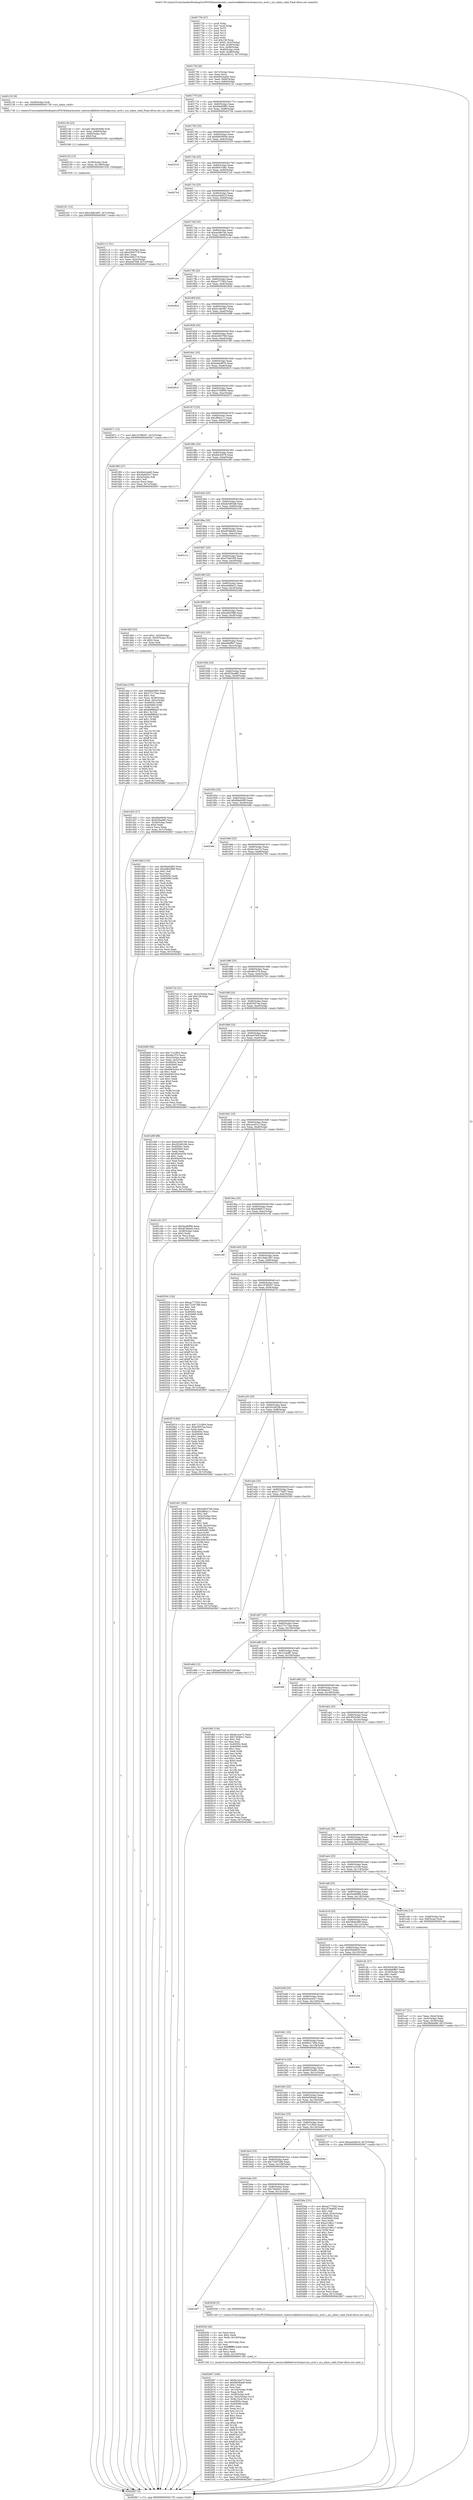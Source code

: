 digraph "0x401730" {
  label = "0x401730 (/mnt/c/Users/mathe/Desktop/tcc/POCII/binaries/extr_reactossdklibdriverslwipsrcsys_arch.c_sys_mbox_valid_Final-ollvm.out::main(0))"
  labelloc = "t"
  node[shape=record]

  Entry [label="",width=0.3,height=0.3,shape=circle,fillcolor=black,style=filled]
  "0x40175f" [label="{
     0x40175f [26]\l
     | [instrs]\l
     &nbsp;&nbsp;0x40175f \<+3\>: mov -0x7c(%rbp),%eax\l
     &nbsp;&nbsp;0x401762 \<+2\>: mov %eax,%ecx\l
     &nbsp;&nbsp;0x401764 \<+6\>: sub $0x8442a4d5,%ecx\l
     &nbsp;&nbsp;0x40176a \<+3\>: mov %eax,-0x80(%rbp)\l
     &nbsp;&nbsp;0x40176d \<+6\>: mov %ecx,-0x84(%rbp)\l
     &nbsp;&nbsp;0x401773 \<+6\>: je 0000000000402132 \<main+0xa02\>\l
  }"]
  "0x402132" [label="{
     0x402132 [9]\l
     | [instrs]\l
     &nbsp;&nbsp;0x402132 \<+4\>: mov -0x58(%rbp),%rdi\l
     &nbsp;&nbsp;0x402136 \<+5\>: call 0000000000401720 \<sys_mbox_valid\>\l
     | [calls]\l
     &nbsp;&nbsp;0x401720 \{1\} (/mnt/c/Users/mathe/Desktop/tcc/POCII/binaries/extr_reactossdklibdriverslwipsrcsys_arch.c_sys_mbox_valid_Final-ollvm.out::sys_mbox_valid)\l
  }"]
  "0x401779" [label="{
     0x401779 [25]\l
     | [instrs]\l
     &nbsp;&nbsp;0x401779 \<+5\>: jmp 000000000040177e \<main+0x4e\>\l
     &nbsp;&nbsp;0x40177e \<+3\>: mov -0x80(%rbp),%eax\l
     &nbsp;&nbsp;0x401781 \<+5\>: sub $0x84e93f93,%eax\l
     &nbsp;&nbsp;0x401786 \<+6\>: mov %eax,-0x88(%rbp)\l
     &nbsp;&nbsp;0x40178c \<+6\>: je 000000000040275b \<main+0x102b\>\l
  }"]
  Exit [label="",width=0.3,height=0.3,shape=circle,fillcolor=black,style=filled,peripheries=2]
  "0x40275b" [label="{
     0x40275b\l
  }", style=dashed]
  "0x401792" [label="{
     0x401792 [25]\l
     | [instrs]\l
     &nbsp;&nbsp;0x401792 \<+5\>: jmp 0000000000401797 \<main+0x67\>\l
     &nbsp;&nbsp;0x401797 \<+3\>: mov -0x80(%rbp),%eax\l
     &nbsp;&nbsp;0x40179a \<+5\>: sub $0x8d05954e,%eax\l
     &nbsp;&nbsp;0x40179f \<+6\>: mov %eax,-0x8c(%rbp)\l
     &nbsp;&nbsp;0x4017a5 \<+6\>: je 0000000000402319 \<main+0xbe9\>\l
  }"]
  "0x402161" [label="{
     0x402161 [12]\l
     | [instrs]\l
     &nbsp;&nbsp;0x402161 \<+7\>: movl $0x18db1897,-0x7c(%rbp)\l
     &nbsp;&nbsp;0x402168 \<+5\>: jmp 0000000000402847 \<main+0x1117\>\l
  }"]
  "0x402319" [label="{
     0x402319\l
  }", style=dashed]
  "0x4017ab" [label="{
     0x4017ab [25]\l
     | [instrs]\l
     &nbsp;&nbsp;0x4017ab \<+5\>: jmp 00000000004017b0 \<main+0x80\>\l
     &nbsp;&nbsp;0x4017b0 \<+3\>: mov -0x80(%rbp),%eax\l
     &nbsp;&nbsp;0x4017b3 \<+5\>: sub $0x9047c061,%eax\l
     &nbsp;&nbsp;0x4017b8 \<+6\>: mov %eax,-0x90(%rbp)\l
     &nbsp;&nbsp;0x4017be \<+6\>: je 00000000004027e2 \<main+0x10b2\>\l
  }"]
  "0x402152" [label="{
     0x402152 [15]\l
     | [instrs]\l
     &nbsp;&nbsp;0x402152 \<+4\>: mov -0x58(%rbp),%rdi\l
     &nbsp;&nbsp;0x402156 \<+6\>: mov %eax,-0x148(%rbp)\l
     &nbsp;&nbsp;0x40215c \<+5\>: call 0000000000401030 \<free@plt\>\l
     | [calls]\l
     &nbsp;&nbsp;0x401030 \{1\} (unknown)\l
  }"]
  "0x4027e2" [label="{
     0x4027e2\l
  }", style=dashed]
  "0x4017c4" [label="{
     0x4017c4 [25]\l
     | [instrs]\l
     &nbsp;&nbsp;0x4017c4 \<+5\>: jmp 00000000004017c9 \<main+0x99\>\l
     &nbsp;&nbsp;0x4017c9 \<+3\>: mov -0x80(%rbp),%eax\l
     &nbsp;&nbsp;0x4017cc \<+5\>: sub $0xaa2dd41d,%eax\l
     &nbsp;&nbsp;0x4017d1 \<+6\>: mov %eax,-0x94(%rbp)\l
     &nbsp;&nbsp;0x4017d7 \<+6\>: je 0000000000402113 \<main+0x9e3\>\l
  }"]
  "0x40213b" [label="{
     0x40213b [23]\l
     | [instrs]\l
     &nbsp;&nbsp;0x40213b \<+10\>: movabs $0x4030d6,%rdi\l
     &nbsp;&nbsp;0x402145 \<+3\>: mov %eax,-0x60(%rbp)\l
     &nbsp;&nbsp;0x402148 \<+3\>: mov -0x60(%rbp),%esi\l
     &nbsp;&nbsp;0x40214b \<+2\>: mov $0x0,%al\l
     &nbsp;&nbsp;0x40214d \<+5\>: call 0000000000401040 \<printf@plt\>\l
     | [calls]\l
     &nbsp;&nbsp;0x401040 \{1\} (unknown)\l
  }"]
  "0x402113" [label="{
     0x402113 [31]\l
     | [instrs]\l
     &nbsp;&nbsp;0x402113 \<+3\>: mov -0x5c(%rbp),%eax\l
     &nbsp;&nbsp;0x402116 \<+5\>: sub $0xe290c718,%eax\l
     &nbsp;&nbsp;0x40211b \<+3\>: add $0x1,%eax\l
     &nbsp;&nbsp;0x40211e \<+5\>: add $0xe290c718,%eax\l
     &nbsp;&nbsp;0x402123 \<+3\>: mov %eax,-0x5c(%rbp)\l
     &nbsp;&nbsp;0x402126 \<+7\>: movl $0xaed76df,-0x7c(%rbp)\l
     &nbsp;&nbsp;0x40212d \<+5\>: jmp 0000000000402847 \<main+0x1117\>\l
  }"]
  "0x4017dd" [label="{
     0x4017dd [25]\l
     | [instrs]\l
     &nbsp;&nbsp;0x4017dd \<+5\>: jmp 00000000004017e2 \<main+0xb2\>\l
     &nbsp;&nbsp;0x4017e2 \<+3\>: mov -0x80(%rbp),%eax\l
     &nbsp;&nbsp;0x4017e5 \<+5\>: sub $0xaa58e7eb,%eax\l
     &nbsp;&nbsp;0x4017ea \<+6\>: mov %eax,-0x98(%rbp)\l
     &nbsp;&nbsp;0x4017f0 \<+6\>: je 0000000000401cce \<main+0x59e\>\l
  }"]
  "0x402067" [label="{
     0x402067 [160]\l
     | [instrs]\l
     &nbsp;&nbsp;0x402067 \<+5\>: mov $0xfa14ce72,%ecx\l
     &nbsp;&nbsp;0x40206c \<+5\>: mov $0x6ef364a9,%edx\l
     &nbsp;&nbsp;0x402071 \<+3\>: mov $0x1,%dil\l
     &nbsp;&nbsp;0x402074 \<+2\>: xor %esi,%esi\l
     &nbsp;&nbsp;0x402076 \<+7\>: mov -0x144(%rbp),%r8d\l
     &nbsp;&nbsp;0x40207d \<+4\>: imul %eax,%r8d\l
     &nbsp;&nbsp;0x402081 \<+4\>: mov -0x58(%rbp),%r9\l
     &nbsp;&nbsp;0x402085 \<+4\>: movslq -0x5c(%rbp),%r10\l
     &nbsp;&nbsp;0x402089 \<+4\>: mov %r8d,(%r9,%r10,4)\l
     &nbsp;&nbsp;0x40208d \<+7\>: mov 0x40505c,%eax\l
     &nbsp;&nbsp;0x402094 \<+8\>: mov 0x405060,%r8d\l
     &nbsp;&nbsp;0x40209c \<+3\>: sub $0x1,%esi\l
     &nbsp;&nbsp;0x40209f \<+3\>: mov %eax,%r11d\l
     &nbsp;&nbsp;0x4020a2 \<+3\>: add %esi,%r11d\l
     &nbsp;&nbsp;0x4020a5 \<+4\>: imul %r11d,%eax\l
     &nbsp;&nbsp;0x4020a9 \<+3\>: and $0x1,%eax\l
     &nbsp;&nbsp;0x4020ac \<+3\>: cmp $0x0,%eax\l
     &nbsp;&nbsp;0x4020af \<+3\>: sete %bl\l
     &nbsp;&nbsp;0x4020b2 \<+4\>: cmp $0xa,%r8d\l
     &nbsp;&nbsp;0x4020b6 \<+4\>: setl %r14b\l
     &nbsp;&nbsp;0x4020ba \<+3\>: mov %bl,%r15b\l
     &nbsp;&nbsp;0x4020bd \<+4\>: xor $0xff,%r15b\l
     &nbsp;&nbsp;0x4020c1 \<+3\>: mov %r14b,%r12b\l
     &nbsp;&nbsp;0x4020c4 \<+4\>: xor $0xff,%r12b\l
     &nbsp;&nbsp;0x4020c8 \<+4\>: xor $0x1,%dil\l
     &nbsp;&nbsp;0x4020cc \<+3\>: mov %r15b,%r13b\l
     &nbsp;&nbsp;0x4020cf \<+4\>: and $0xff,%r13b\l
     &nbsp;&nbsp;0x4020d3 \<+3\>: and %dil,%bl\l
     &nbsp;&nbsp;0x4020d6 \<+3\>: mov %r12b,%al\l
     &nbsp;&nbsp;0x4020d9 \<+2\>: and $0xff,%al\l
     &nbsp;&nbsp;0x4020db \<+3\>: and %dil,%r14b\l
     &nbsp;&nbsp;0x4020de \<+3\>: or %bl,%r13b\l
     &nbsp;&nbsp;0x4020e1 \<+3\>: or %r14b,%al\l
     &nbsp;&nbsp;0x4020e4 \<+3\>: xor %al,%r13b\l
     &nbsp;&nbsp;0x4020e7 \<+3\>: or %r12b,%r15b\l
     &nbsp;&nbsp;0x4020ea \<+4\>: xor $0xff,%r15b\l
     &nbsp;&nbsp;0x4020ee \<+4\>: or $0x1,%dil\l
     &nbsp;&nbsp;0x4020f2 \<+3\>: and %dil,%r15b\l
     &nbsp;&nbsp;0x4020f5 \<+3\>: or %r15b,%r13b\l
     &nbsp;&nbsp;0x4020f8 \<+4\>: test $0x1,%r13b\l
     &nbsp;&nbsp;0x4020fc \<+3\>: cmovne %edx,%ecx\l
     &nbsp;&nbsp;0x4020ff \<+3\>: mov %ecx,-0x7c(%rbp)\l
     &nbsp;&nbsp;0x402102 \<+5\>: jmp 0000000000402847 \<main+0x1117\>\l
  }"]
  "0x401cce" [label="{
     0x401cce\l
  }", style=dashed]
  "0x4017f6" [label="{
     0x4017f6 [25]\l
     | [instrs]\l
     &nbsp;&nbsp;0x4017f6 \<+5\>: jmp 00000000004017fb \<main+0xcb\>\l
     &nbsp;&nbsp;0x4017fb \<+3\>: mov -0x80(%rbp),%eax\l
     &nbsp;&nbsp;0x4017fe \<+5\>: sub $0xaa777562,%eax\l
     &nbsp;&nbsp;0x401803 \<+6\>: mov %eax,-0x9c(%rbp)\l
     &nbsp;&nbsp;0x401809 \<+6\>: je 000000000040282d \<main+0x10fd\>\l
  }"]
  "0x40203b" [label="{
     0x40203b [44]\l
     | [instrs]\l
     &nbsp;&nbsp;0x40203b \<+2\>: xor %ecx,%ecx\l
     &nbsp;&nbsp;0x40203d \<+5\>: mov $0x2,%edx\l
     &nbsp;&nbsp;0x402042 \<+6\>: mov %edx,-0x140(%rbp)\l
     &nbsp;&nbsp;0x402048 \<+1\>: cltd\l
     &nbsp;&nbsp;0x402049 \<+6\>: mov -0x140(%rbp),%esi\l
     &nbsp;&nbsp;0x40204f \<+2\>: idiv %esi\l
     &nbsp;&nbsp;0x402051 \<+6\>: imul $0xfffffffe,%edx,%edx\l
     &nbsp;&nbsp;0x402057 \<+3\>: sub $0x1,%ecx\l
     &nbsp;&nbsp;0x40205a \<+2\>: sub %ecx,%edx\l
     &nbsp;&nbsp;0x40205c \<+6\>: mov %edx,-0x144(%rbp)\l
     &nbsp;&nbsp;0x402062 \<+5\>: call 0000000000401160 \<next_i\>\l
     | [calls]\l
     &nbsp;&nbsp;0x401160 \{1\} (/mnt/c/Users/mathe/Desktop/tcc/POCII/binaries/extr_reactossdklibdriverslwipsrcsys_arch.c_sys_mbox_valid_Final-ollvm.out::next_i)\l
  }"]
  "0x40282d" [label="{
     0x40282d\l
  }", style=dashed]
  "0x40180f" [label="{
     0x40180f [25]\l
     | [instrs]\l
     &nbsp;&nbsp;0x40180f \<+5\>: jmp 0000000000401814 \<main+0xe4\>\l
     &nbsp;&nbsp;0x401814 \<+3\>: mov -0x80(%rbp),%eax\l
     &nbsp;&nbsp;0x401817 \<+5\>: sub $0xb149c0b7,%eax\l
     &nbsp;&nbsp;0x40181c \<+6\>: mov %eax,-0xa0(%rbp)\l
     &nbsp;&nbsp;0x401822 \<+6\>: je 0000000000402498 \<main+0xd68\>\l
  }"]
  "0x401bf7" [label="{
     0x401bf7\l
  }", style=dashed]
  "0x402498" [label="{
     0x402498\l
  }", style=dashed]
  "0x401828" [label="{
     0x401828 [25]\l
     | [instrs]\l
     &nbsp;&nbsp;0x401828 \<+5\>: jmp 000000000040182d \<main+0xfd\>\l
     &nbsp;&nbsp;0x40182d \<+3\>: mov -0x80(%rbp),%eax\l
     &nbsp;&nbsp;0x401830 \<+5\>: sub $0xb2855769,%eax\l
     &nbsp;&nbsp;0x401835 \<+6\>: mov %eax,-0xa4(%rbp)\l
     &nbsp;&nbsp;0x40183b \<+6\>: je 0000000000402789 \<main+0x1059\>\l
  }"]
  "0x402036" [label="{
     0x402036 [5]\l
     | [instrs]\l
     &nbsp;&nbsp;0x402036 \<+5\>: call 0000000000401160 \<next_i\>\l
     | [calls]\l
     &nbsp;&nbsp;0x401160 \{1\} (/mnt/c/Users/mathe/Desktop/tcc/POCII/binaries/extr_reactossdklibdriverslwipsrcsys_arch.c_sys_mbox_valid_Final-ollvm.out::next_i)\l
  }"]
  "0x402789" [label="{
     0x402789\l
  }", style=dashed]
  "0x401841" [label="{
     0x401841 [25]\l
     | [instrs]\l
     &nbsp;&nbsp;0x401841 \<+5\>: jmp 0000000000401846 \<main+0x116\>\l
     &nbsp;&nbsp;0x401846 \<+3\>: mov -0x80(%rbp),%eax\l
     &nbsp;&nbsp;0x401849 \<+5\>: sub $0xb4ded97b,%eax\l
     &nbsp;&nbsp;0x40184e \<+6\>: mov %eax,-0xa8(%rbp)\l
     &nbsp;&nbsp;0x401854 \<+6\>: je 0000000000402810 \<main+0x10e0\>\l
  }"]
  "0x401bde" [label="{
     0x401bde [25]\l
     | [instrs]\l
     &nbsp;&nbsp;0x401bde \<+5\>: jmp 0000000000401be3 \<main+0x4b3\>\l
     &nbsp;&nbsp;0x401be3 \<+3\>: mov -0x80(%rbp),%eax\l
     &nbsp;&nbsp;0x401be6 \<+5\>: sub $0x72fe94c1,%eax\l
     &nbsp;&nbsp;0x401beb \<+6\>: mov %eax,-0x13c(%rbp)\l
     &nbsp;&nbsp;0x401bf1 \<+6\>: je 0000000000402036 \<main+0x906\>\l
  }"]
  "0x402810" [label="{
     0x402810\l
  }", style=dashed]
  "0x40185a" [label="{
     0x40185a [25]\l
     | [instrs]\l
     &nbsp;&nbsp;0x40185a \<+5\>: jmp 000000000040185f \<main+0x12f\>\l
     &nbsp;&nbsp;0x40185f \<+3\>: mov -0x80(%rbp),%eax\l
     &nbsp;&nbsp;0x401862 \<+5\>: sub $0xc5769695,%eax\l
     &nbsp;&nbsp;0x401867 \<+6\>: mov %eax,-0xac(%rbp)\l
     &nbsp;&nbsp;0x40186d \<+6\>: je 0000000000402671 \<main+0xf41\>\l
  }"]
  "0x4025da" [label="{
     0x4025da [151]\l
     | [instrs]\l
     &nbsp;&nbsp;0x4025da \<+5\>: mov $0xaa777562,%eax\l
     &nbsp;&nbsp;0x4025df \<+5\>: mov $0xc5769695,%ecx\l
     &nbsp;&nbsp;0x4025e4 \<+2\>: mov $0x1,%dl\l
     &nbsp;&nbsp;0x4025e6 \<+7\>: movl $0x0,-0x3c(%rbp)\l
     &nbsp;&nbsp;0x4025ed \<+7\>: mov 0x40505c,%esi\l
     &nbsp;&nbsp;0x4025f4 \<+7\>: mov 0x405060,%edi\l
     &nbsp;&nbsp;0x4025fb \<+3\>: mov %esi,%r8d\l
     &nbsp;&nbsp;0x4025fe \<+7\>: add $0xa218bc17,%r8d\l
     &nbsp;&nbsp;0x402605 \<+4\>: sub $0x1,%r8d\l
     &nbsp;&nbsp;0x402609 \<+7\>: sub $0xa218bc17,%r8d\l
     &nbsp;&nbsp;0x402610 \<+4\>: imul %r8d,%esi\l
     &nbsp;&nbsp;0x402614 \<+3\>: and $0x1,%esi\l
     &nbsp;&nbsp;0x402617 \<+3\>: cmp $0x0,%esi\l
     &nbsp;&nbsp;0x40261a \<+4\>: sete %r9b\l
     &nbsp;&nbsp;0x40261e \<+3\>: cmp $0xa,%edi\l
     &nbsp;&nbsp;0x402621 \<+4\>: setl %r10b\l
     &nbsp;&nbsp;0x402625 \<+3\>: mov %r9b,%r11b\l
     &nbsp;&nbsp;0x402628 \<+4\>: xor $0xff,%r11b\l
     &nbsp;&nbsp;0x40262c \<+3\>: mov %r10b,%bl\l
     &nbsp;&nbsp;0x40262f \<+3\>: xor $0xff,%bl\l
     &nbsp;&nbsp;0x402632 \<+3\>: xor $0x0,%dl\l
     &nbsp;&nbsp;0x402635 \<+3\>: mov %r11b,%r14b\l
     &nbsp;&nbsp;0x402638 \<+4\>: and $0x0,%r14b\l
     &nbsp;&nbsp;0x40263c \<+3\>: and %dl,%r9b\l
     &nbsp;&nbsp;0x40263f \<+3\>: mov %bl,%r15b\l
     &nbsp;&nbsp;0x402642 \<+4\>: and $0x0,%r15b\l
     &nbsp;&nbsp;0x402646 \<+3\>: and %dl,%r10b\l
     &nbsp;&nbsp;0x402649 \<+3\>: or %r9b,%r14b\l
     &nbsp;&nbsp;0x40264c \<+3\>: or %r10b,%r15b\l
     &nbsp;&nbsp;0x40264f \<+3\>: xor %r15b,%r14b\l
     &nbsp;&nbsp;0x402652 \<+3\>: or %bl,%r11b\l
     &nbsp;&nbsp;0x402655 \<+4\>: xor $0xff,%r11b\l
     &nbsp;&nbsp;0x402659 \<+3\>: or $0x0,%dl\l
     &nbsp;&nbsp;0x40265c \<+3\>: and %dl,%r11b\l
     &nbsp;&nbsp;0x40265f \<+3\>: or %r11b,%r14b\l
     &nbsp;&nbsp;0x402662 \<+4\>: test $0x1,%r14b\l
     &nbsp;&nbsp;0x402666 \<+3\>: cmovne %ecx,%eax\l
     &nbsp;&nbsp;0x402669 \<+3\>: mov %eax,-0x7c(%rbp)\l
     &nbsp;&nbsp;0x40266c \<+5\>: jmp 0000000000402847 \<main+0x1117\>\l
  }"]
  "0x402671" [label="{
     0x402671 [12]\l
     | [instrs]\l
     &nbsp;&nbsp;0x402671 \<+7\>: movl $0x1d788207,-0x7c(%rbp)\l
     &nbsp;&nbsp;0x402678 \<+5\>: jmp 0000000000402847 \<main+0x1117\>\l
  }"]
  "0x401873" [label="{
     0x401873 [25]\l
     | [instrs]\l
     &nbsp;&nbsp;0x401873 \<+5\>: jmp 0000000000401878 \<main+0x148\>\l
     &nbsp;&nbsp;0x401878 \<+3\>: mov -0x80(%rbp),%eax\l
     &nbsp;&nbsp;0x40187b \<+5\>: sub $0xcf80a111,%eax\l
     &nbsp;&nbsp;0x401880 \<+6\>: mov %eax,-0xb0(%rbp)\l
     &nbsp;&nbsp;0x401886 \<+6\>: je 0000000000401f95 \<main+0x865\>\l
  }"]
  "0x401bc5" [label="{
     0x401bc5 [25]\l
     | [instrs]\l
     &nbsp;&nbsp;0x401bc5 \<+5\>: jmp 0000000000401bca \<main+0x49a\>\l
     &nbsp;&nbsp;0x401bca \<+3\>: mov -0x80(%rbp),%eax\l
     &nbsp;&nbsp;0x401bcd \<+5\>: sub $0x72297286,%eax\l
     &nbsp;&nbsp;0x401bd2 \<+6\>: mov %eax,-0x138(%rbp)\l
     &nbsp;&nbsp;0x401bd8 \<+6\>: je 00000000004025da \<main+0xeaa\>\l
  }"]
  "0x401f95" [label="{
     0x401f95 [27]\l
     | [instrs]\l
     &nbsp;&nbsp;0x401f95 \<+5\>: mov $0x8442a4d5,%eax\l
     &nbsp;&nbsp;0x401f9a \<+5\>: mov $0x3bda03c7,%ecx\l
     &nbsp;&nbsp;0x401f9f \<+3\>: mov -0x2e(%rbp),%dl\l
     &nbsp;&nbsp;0x401fa2 \<+3\>: test $0x1,%dl\l
     &nbsp;&nbsp;0x401fa5 \<+3\>: cmovne %ecx,%eax\l
     &nbsp;&nbsp;0x401fa8 \<+3\>: mov %eax,-0x7c(%rbp)\l
     &nbsp;&nbsp;0x401fab \<+5\>: jmp 0000000000402847 \<main+0x1117\>\l
  }"]
  "0x40188c" [label="{
     0x40188c [25]\l
     | [instrs]\l
     &nbsp;&nbsp;0x40188c \<+5\>: jmp 0000000000401891 \<main+0x161\>\l
     &nbsp;&nbsp;0x401891 \<+3\>: mov -0x80(%rbp),%eax\l
     &nbsp;&nbsp;0x401894 \<+5\>: sub $0xdbc93f78,%eax\l
     &nbsp;&nbsp;0x401899 \<+6\>: mov %eax,-0xb4(%rbp)\l
     &nbsp;&nbsp;0x40189f \<+6\>: je 0000000000402289 \<main+0xb59\>\l
  }"]
  "0x402840" [label="{
     0x402840\l
  }", style=dashed]
  "0x402289" [label="{
     0x402289\l
  }", style=dashed]
  "0x4018a5" [label="{
     0x4018a5 [25]\l
     | [instrs]\l
     &nbsp;&nbsp;0x4018a5 \<+5\>: jmp 00000000004018aa \<main+0x17a\>\l
     &nbsp;&nbsp;0x4018aa \<+3\>: mov -0x80(%rbp),%eax\l
     &nbsp;&nbsp;0x4018ad \<+5\>: sub $0xde5d93d8,%eax\l
     &nbsp;&nbsp;0x4018b2 \<+6\>: mov %eax,-0xb8(%rbp)\l
     &nbsp;&nbsp;0x4018b8 \<+6\>: je 00000000004021fd \<main+0xacd\>\l
  }"]
  "0x401bac" [label="{
     0x401bac [25]\l
     | [instrs]\l
     &nbsp;&nbsp;0x401bac \<+5\>: jmp 0000000000401bb1 \<main+0x481\>\l
     &nbsp;&nbsp;0x401bb1 \<+3\>: mov -0x80(%rbp),%eax\l
     &nbsp;&nbsp;0x401bb4 \<+5\>: sub $0x7121f9c0,%eax\l
     &nbsp;&nbsp;0x401bb9 \<+6\>: mov %eax,-0x134(%rbp)\l
     &nbsp;&nbsp;0x401bbf \<+6\>: je 0000000000402840 \<main+0x1110\>\l
  }"]
  "0x4021fd" [label="{
     0x4021fd\l
  }", style=dashed]
  "0x4018be" [label="{
     0x4018be [25]\l
     | [instrs]\l
     &nbsp;&nbsp;0x4018be \<+5\>: jmp 00000000004018c3 \<main+0x193\>\l
     &nbsp;&nbsp;0x4018c3 \<+3\>: mov -0x80(%rbp),%eax\l
     &nbsp;&nbsp;0x4018c6 \<+5\>: sub $0xdf18bb40,%eax\l
     &nbsp;&nbsp;0x4018cb \<+6\>: mov %eax,-0xbc(%rbp)\l
     &nbsp;&nbsp;0x4018d1 \<+6\>: je 0000000000401c1c \<main+0x4ec\>\l
  }"]
  "0x402107" [label="{
     0x402107 [12]\l
     | [instrs]\l
     &nbsp;&nbsp;0x402107 \<+7\>: movl $0xaa2dd41d,-0x7c(%rbp)\l
     &nbsp;&nbsp;0x40210e \<+5\>: jmp 0000000000402847 \<main+0x1117\>\l
  }"]
  "0x401c1c" [label="{
     0x401c1c\l
  }", style=dashed]
  "0x4018d7" [label="{
     0x4018d7 [25]\l
     | [instrs]\l
     &nbsp;&nbsp;0x4018d7 \<+5\>: jmp 00000000004018dc \<main+0x1ac\>\l
     &nbsp;&nbsp;0x4018dc \<+3\>: mov -0x80(%rbp),%eax\l
     &nbsp;&nbsp;0x4018df \<+5\>: sub $0xe7bb0358,%eax\l
     &nbsp;&nbsp;0x4018e4 \<+6\>: mov %eax,-0xc0(%rbp)\l
     &nbsp;&nbsp;0x4018ea \<+6\>: je 000000000040227d \<main+0xb4d\>\l
  }"]
  "0x401b93" [label="{
     0x401b93 [25]\l
     | [instrs]\l
     &nbsp;&nbsp;0x401b93 \<+5\>: jmp 0000000000401b98 \<main+0x468\>\l
     &nbsp;&nbsp;0x401b98 \<+3\>: mov -0x80(%rbp),%eax\l
     &nbsp;&nbsp;0x401b9b \<+5\>: sub $0x6ef364a9,%eax\l
     &nbsp;&nbsp;0x401ba0 \<+6\>: mov %eax,-0x130(%rbp)\l
     &nbsp;&nbsp;0x401ba6 \<+6\>: je 0000000000402107 \<main+0x9d7\>\l
  }"]
  "0x40227d" [label="{
     0x40227d\l
  }", style=dashed]
  "0x4018f0" [label="{
     0x4018f0 [25]\l
     | [instrs]\l
     &nbsp;&nbsp;0x4018f0 \<+5\>: jmp 00000000004018f5 \<main+0x1c5\>\l
     &nbsp;&nbsp;0x4018f5 \<+3\>: mov -0x80(%rbp),%eax\l
     &nbsp;&nbsp;0x4018f8 \<+5\>: sub $0xed489e21,%eax\l
     &nbsp;&nbsp;0x4018fd \<+6\>: mov %eax,-0xc4(%rbp)\l
     &nbsp;&nbsp;0x401903 \<+6\>: je 00000000004023d8 \<main+0xca8\>\l
  }"]
  "0x402451" [label="{
     0x402451\l
  }", style=dashed]
  "0x4023d8" [label="{
     0x4023d8\l
  }", style=dashed]
  "0x401909" [label="{
     0x401909 [25]\l
     | [instrs]\l
     &nbsp;&nbsp;0x401909 \<+5\>: jmp 000000000040190e \<main+0x1de\>\l
     &nbsp;&nbsp;0x40190e \<+3\>: mov -0x80(%rbp),%eax\l
     &nbsp;&nbsp;0x401911 \<+5\>: sub $0xed825f89,%eax\l
     &nbsp;&nbsp;0x401916 \<+6\>: mov %eax,-0xc8(%rbp)\l
     &nbsp;&nbsp;0x40191c \<+6\>: je 0000000000401dd3 \<main+0x6a3\>\l
  }"]
  "0x401b7a" [label="{
     0x401b7a [25]\l
     | [instrs]\l
     &nbsp;&nbsp;0x401b7a \<+5\>: jmp 0000000000401b7f \<main+0x44f\>\l
     &nbsp;&nbsp;0x401b7f \<+3\>: mov -0x80(%rbp),%eax\l
     &nbsp;&nbsp;0x401b82 \<+5\>: sub $0x6933ed91,%eax\l
     &nbsp;&nbsp;0x401b87 \<+6\>: mov %eax,-0x12c(%rbp)\l
     &nbsp;&nbsp;0x401b8d \<+6\>: je 0000000000402451 \<main+0xd21\>\l
  }"]
  "0x401dd3" [label="{
     0x401dd3 [23]\l
     | [instrs]\l
     &nbsp;&nbsp;0x401dd3 \<+7\>: movl $0x1,-0x50(%rbp)\l
     &nbsp;&nbsp;0x401dda \<+4\>: movslq -0x50(%rbp),%rax\l
     &nbsp;&nbsp;0x401dde \<+4\>: shl $0x2,%rax\l
     &nbsp;&nbsp;0x401de2 \<+3\>: mov %rax,%rdi\l
     &nbsp;&nbsp;0x401de5 \<+5\>: call 0000000000401050 \<malloc@plt\>\l
     | [calls]\l
     &nbsp;&nbsp;0x401050 \{1\} (unknown)\l
  }"]
  "0x401922" [label="{
     0x401922 [25]\l
     | [instrs]\l
     &nbsp;&nbsp;0x401922 \<+5\>: jmp 0000000000401927 \<main+0x1f7\>\l
     &nbsp;&nbsp;0x401927 \<+3\>: mov -0x80(%rbp),%eax\l
     &nbsp;&nbsp;0x40192a \<+5\>: sub $0xefabf8b7,%eax\l
     &nbsp;&nbsp;0x40192f \<+6\>: mov %eax,-0xcc(%rbp)\l
     &nbsp;&nbsp;0x401935 \<+6\>: je 0000000000401d32 \<main+0x602\>\l
  }"]
  "0x4023bd" [label="{
     0x4023bd\l
  }", style=dashed]
  "0x401d32" [label="{
     0x401d32 [27]\l
     | [instrs]\l
     &nbsp;&nbsp;0x401d32 \<+5\>: mov $0xf4be0000,%eax\l
     &nbsp;&nbsp;0x401d37 \<+5\>: mov $0xf23ba982,%ecx\l
     &nbsp;&nbsp;0x401d3c \<+3\>: mov -0x34(%rbp),%edx\l
     &nbsp;&nbsp;0x401d3f \<+3\>: cmp $0x0,%edx\l
     &nbsp;&nbsp;0x401d42 \<+3\>: cmove %ecx,%eax\l
     &nbsp;&nbsp;0x401d45 \<+3\>: mov %eax,-0x7c(%rbp)\l
     &nbsp;&nbsp;0x401d48 \<+5\>: jmp 0000000000402847 \<main+0x1117\>\l
  }"]
  "0x40193b" [label="{
     0x40193b [25]\l
     | [instrs]\l
     &nbsp;&nbsp;0x40193b \<+5\>: jmp 0000000000401940 \<main+0x210\>\l
     &nbsp;&nbsp;0x401940 \<+3\>: mov -0x80(%rbp),%eax\l
     &nbsp;&nbsp;0x401943 \<+5\>: sub $0xf23ba982,%eax\l
     &nbsp;&nbsp;0x401948 \<+6\>: mov %eax,-0xd0(%rbp)\l
     &nbsp;&nbsp;0x40194e \<+6\>: je 0000000000401d4d \<main+0x61d\>\l
  }"]
  "0x401b61" [label="{
     0x401b61 [25]\l
     | [instrs]\l
     &nbsp;&nbsp;0x401b61 \<+5\>: jmp 0000000000401b66 \<main+0x436\>\l
     &nbsp;&nbsp;0x401b66 \<+3\>: mov -0x80(%rbp),%eax\l
     &nbsp;&nbsp;0x401b69 \<+5\>: sub $0x6821740b,%eax\l
     &nbsp;&nbsp;0x401b6e \<+6\>: mov %eax,-0x128(%rbp)\l
     &nbsp;&nbsp;0x401b74 \<+6\>: je 00000000004023bd \<main+0xc8d\>\l
  }"]
  "0x401d4d" [label="{
     0x401d4d [134]\l
     | [instrs]\l
     &nbsp;&nbsp;0x401d4d \<+5\>: mov $0x84e93f93,%eax\l
     &nbsp;&nbsp;0x401d52 \<+5\>: mov $0xed825f89,%ecx\l
     &nbsp;&nbsp;0x401d57 \<+2\>: mov $0x1,%dl\l
     &nbsp;&nbsp;0x401d59 \<+2\>: xor %esi,%esi\l
     &nbsp;&nbsp;0x401d5b \<+7\>: mov 0x40505c,%edi\l
     &nbsp;&nbsp;0x401d62 \<+8\>: mov 0x405060,%r8d\l
     &nbsp;&nbsp;0x401d6a \<+3\>: sub $0x1,%esi\l
     &nbsp;&nbsp;0x401d6d \<+3\>: mov %edi,%r9d\l
     &nbsp;&nbsp;0x401d70 \<+3\>: add %esi,%r9d\l
     &nbsp;&nbsp;0x401d73 \<+4\>: imul %r9d,%edi\l
     &nbsp;&nbsp;0x401d77 \<+3\>: and $0x1,%edi\l
     &nbsp;&nbsp;0x401d7a \<+3\>: cmp $0x0,%edi\l
     &nbsp;&nbsp;0x401d7d \<+4\>: sete %r10b\l
     &nbsp;&nbsp;0x401d81 \<+4\>: cmp $0xa,%r8d\l
     &nbsp;&nbsp;0x401d85 \<+4\>: setl %r11b\l
     &nbsp;&nbsp;0x401d89 \<+3\>: mov %r10b,%bl\l
     &nbsp;&nbsp;0x401d8c \<+3\>: xor $0xff,%bl\l
     &nbsp;&nbsp;0x401d8f \<+3\>: mov %r11b,%r14b\l
     &nbsp;&nbsp;0x401d92 \<+4\>: xor $0xff,%r14b\l
     &nbsp;&nbsp;0x401d96 \<+3\>: xor $0x0,%dl\l
     &nbsp;&nbsp;0x401d99 \<+3\>: mov %bl,%r15b\l
     &nbsp;&nbsp;0x401d9c \<+4\>: and $0x0,%r15b\l
     &nbsp;&nbsp;0x401da0 \<+3\>: and %dl,%r10b\l
     &nbsp;&nbsp;0x401da3 \<+3\>: mov %r14b,%r12b\l
     &nbsp;&nbsp;0x401da6 \<+4\>: and $0x0,%r12b\l
     &nbsp;&nbsp;0x401daa \<+3\>: and %dl,%r11b\l
     &nbsp;&nbsp;0x401dad \<+3\>: or %r10b,%r15b\l
     &nbsp;&nbsp;0x401db0 \<+3\>: or %r11b,%r12b\l
     &nbsp;&nbsp;0x401db3 \<+3\>: xor %r12b,%r15b\l
     &nbsp;&nbsp;0x401db6 \<+3\>: or %r14b,%bl\l
     &nbsp;&nbsp;0x401db9 \<+3\>: xor $0xff,%bl\l
     &nbsp;&nbsp;0x401dbc \<+3\>: or $0x0,%dl\l
     &nbsp;&nbsp;0x401dbf \<+2\>: and %dl,%bl\l
     &nbsp;&nbsp;0x401dc1 \<+3\>: or %bl,%r15b\l
     &nbsp;&nbsp;0x401dc4 \<+4\>: test $0x1,%r15b\l
     &nbsp;&nbsp;0x401dc8 \<+3\>: cmovne %ecx,%eax\l
     &nbsp;&nbsp;0x401dcb \<+3\>: mov %eax,-0x7c(%rbp)\l
     &nbsp;&nbsp;0x401dce \<+5\>: jmp 0000000000402847 \<main+0x1117\>\l
  }"]
  "0x401954" [label="{
     0x401954 [25]\l
     | [instrs]\l
     &nbsp;&nbsp;0x401954 \<+5\>: jmp 0000000000401959 \<main+0x229\>\l
     &nbsp;&nbsp;0x401959 \<+3\>: mov -0x80(%rbp),%eax\l
     &nbsp;&nbsp;0x40195c \<+5\>: sub $0xf4be0000,%eax\l
     &nbsp;&nbsp;0x401961 \<+6\>: mov %eax,-0xd4(%rbp)\l
     &nbsp;&nbsp;0x401967 \<+6\>: je 000000000040248c \<main+0xd5c\>\l
  }"]
  "0x40281c" [label="{
     0x40281c\l
  }", style=dashed]
  "0x40248c" [label="{
     0x40248c\l
  }", style=dashed]
  "0x40196d" [label="{
     0x40196d [25]\l
     | [instrs]\l
     &nbsp;&nbsp;0x40196d \<+5\>: jmp 0000000000401972 \<main+0x242\>\l
     &nbsp;&nbsp;0x401972 \<+3\>: mov -0x80(%rbp),%eax\l
     &nbsp;&nbsp;0x401975 \<+5\>: sub $0xfa14ce72,%eax\l
     &nbsp;&nbsp;0x40197a \<+6\>: mov %eax,-0xd8(%rbp)\l
     &nbsp;&nbsp;0x401980 \<+6\>: je 0000000000402795 \<main+0x1065\>\l
  }"]
  "0x401b48" [label="{
     0x401b48 [25]\l
     | [instrs]\l
     &nbsp;&nbsp;0x401b48 \<+5\>: jmp 0000000000401b4d \<main+0x41d\>\l
     &nbsp;&nbsp;0x401b4d \<+3\>: mov -0x80(%rbp),%eax\l
     &nbsp;&nbsp;0x401b50 \<+5\>: sub $0x652e43c7,%eax\l
     &nbsp;&nbsp;0x401b55 \<+6\>: mov %eax,-0x124(%rbp)\l
     &nbsp;&nbsp;0x401b5b \<+6\>: je 000000000040281c \<main+0x10ec\>\l
  }"]
  "0x402795" [label="{
     0x402795\l
  }", style=dashed]
  "0x401986" [label="{
     0x401986 [25]\l
     | [instrs]\l
     &nbsp;&nbsp;0x401986 \<+5\>: jmp 000000000040198b \<main+0x25b\>\l
     &nbsp;&nbsp;0x40198b \<+3\>: mov -0x80(%rbp),%eax\l
     &nbsp;&nbsp;0x40198e \<+5\>: sub $0x4fe1f7d,%eax\l
     &nbsp;&nbsp;0x401993 \<+6\>: mov %eax,-0xdc(%rbp)\l
     &nbsp;&nbsp;0x401999 \<+6\>: je 000000000040272e \<main+0xffe\>\l
  }"]
  "0x40216d" [label="{
     0x40216d\l
  }", style=dashed]
  "0x40272e" [label="{
     0x40272e [21]\l
     | [instrs]\l
     &nbsp;&nbsp;0x40272e \<+3\>: mov -0x2c(%rbp),%eax\l
     &nbsp;&nbsp;0x402731 \<+7\>: add $0x138,%rsp\l
     &nbsp;&nbsp;0x402738 \<+1\>: pop %rbx\l
     &nbsp;&nbsp;0x402739 \<+2\>: pop %r12\l
     &nbsp;&nbsp;0x40273b \<+2\>: pop %r13\l
     &nbsp;&nbsp;0x40273d \<+2\>: pop %r14\l
     &nbsp;&nbsp;0x40273f \<+2\>: pop %r15\l
     &nbsp;&nbsp;0x402741 \<+1\>: pop %rbp\l
     &nbsp;&nbsp;0x402742 \<+1\>: ret\l
  }"]
  "0x40199f" [label="{
     0x40199f [25]\l
     | [instrs]\l
     &nbsp;&nbsp;0x40199f \<+5\>: jmp 00000000004019a4 \<main+0x274\>\l
     &nbsp;&nbsp;0x4019a4 \<+3\>: mov -0x80(%rbp),%eax\l
     &nbsp;&nbsp;0x4019a7 \<+5\>: sub $0x63057aa,%eax\l
     &nbsp;&nbsp;0x4019ac \<+6\>: mov %eax,-0xe0(%rbp)\l
     &nbsp;&nbsp;0x4019b2 \<+6\>: je 00000000004026d0 \<main+0xfa0\>\l
  }"]
  "0x401dea" [label="{
     0x401dea [163]\l
     | [instrs]\l
     &nbsp;&nbsp;0x401dea \<+5\>: mov $0x84e93f93,%ecx\l
     &nbsp;&nbsp;0x401def \<+5\>: mov $0x273175ae,%edx\l
     &nbsp;&nbsp;0x401df4 \<+3\>: mov $0x1,%sil\l
     &nbsp;&nbsp;0x401df7 \<+4\>: mov %rax,-0x58(%rbp)\l
     &nbsp;&nbsp;0x401dfb \<+7\>: movl $0x0,-0x5c(%rbp)\l
     &nbsp;&nbsp;0x401e02 \<+8\>: mov 0x40505c,%r8d\l
     &nbsp;&nbsp;0x401e0a \<+8\>: mov 0x405060,%r9d\l
     &nbsp;&nbsp;0x401e12 \<+3\>: mov %r8d,%r10d\l
     &nbsp;&nbsp;0x401e15 \<+7\>: add $0xbbf88bd3,%r10d\l
     &nbsp;&nbsp;0x401e1c \<+4\>: sub $0x1,%r10d\l
     &nbsp;&nbsp;0x401e20 \<+7\>: sub $0xbbf88bd3,%r10d\l
     &nbsp;&nbsp;0x401e27 \<+4\>: imul %r10d,%r8d\l
     &nbsp;&nbsp;0x401e2b \<+4\>: and $0x1,%r8d\l
     &nbsp;&nbsp;0x401e2f \<+4\>: cmp $0x0,%r8d\l
     &nbsp;&nbsp;0x401e33 \<+4\>: sete %r11b\l
     &nbsp;&nbsp;0x401e37 \<+4\>: cmp $0xa,%r9d\l
     &nbsp;&nbsp;0x401e3b \<+3\>: setl %bl\l
     &nbsp;&nbsp;0x401e3e \<+3\>: mov %r11b,%r14b\l
     &nbsp;&nbsp;0x401e41 \<+4\>: xor $0xff,%r14b\l
     &nbsp;&nbsp;0x401e45 \<+3\>: mov %bl,%r15b\l
     &nbsp;&nbsp;0x401e48 \<+4\>: xor $0xff,%r15b\l
     &nbsp;&nbsp;0x401e4c \<+4\>: xor $0x0,%sil\l
     &nbsp;&nbsp;0x401e50 \<+3\>: mov %r14b,%r12b\l
     &nbsp;&nbsp;0x401e53 \<+4\>: and $0x0,%r12b\l
     &nbsp;&nbsp;0x401e57 \<+3\>: and %sil,%r11b\l
     &nbsp;&nbsp;0x401e5a \<+3\>: mov %r15b,%r13b\l
     &nbsp;&nbsp;0x401e5d \<+4\>: and $0x0,%r13b\l
     &nbsp;&nbsp;0x401e61 \<+3\>: and %sil,%bl\l
     &nbsp;&nbsp;0x401e64 \<+3\>: or %r11b,%r12b\l
     &nbsp;&nbsp;0x401e67 \<+3\>: or %bl,%r13b\l
     &nbsp;&nbsp;0x401e6a \<+3\>: xor %r13b,%r12b\l
     &nbsp;&nbsp;0x401e6d \<+3\>: or %r15b,%r14b\l
     &nbsp;&nbsp;0x401e70 \<+4\>: xor $0xff,%r14b\l
     &nbsp;&nbsp;0x401e74 \<+4\>: or $0x0,%sil\l
     &nbsp;&nbsp;0x401e78 \<+3\>: and %sil,%r14b\l
     &nbsp;&nbsp;0x401e7b \<+3\>: or %r14b,%r12b\l
     &nbsp;&nbsp;0x401e7e \<+4\>: test $0x1,%r12b\l
     &nbsp;&nbsp;0x401e82 \<+3\>: cmovne %edx,%ecx\l
     &nbsp;&nbsp;0x401e85 \<+3\>: mov %ecx,-0x7c(%rbp)\l
     &nbsp;&nbsp;0x401e88 \<+5\>: jmp 0000000000402847 \<main+0x1117\>\l
  }"]
  "0x4026d0" [label="{
     0x4026d0 [94]\l
     | [instrs]\l
     &nbsp;&nbsp;0x4026d0 \<+5\>: mov $0x7121f9c0,%eax\l
     &nbsp;&nbsp;0x4026d5 \<+5\>: mov $0x4fe1f7d,%ecx\l
     &nbsp;&nbsp;0x4026da \<+3\>: mov -0x3c(%rbp),%edx\l
     &nbsp;&nbsp;0x4026dd \<+3\>: mov %edx,-0x2c(%rbp)\l
     &nbsp;&nbsp;0x4026e0 \<+7\>: mov 0x40505c,%edx\l
     &nbsp;&nbsp;0x4026e7 \<+7\>: mov 0x405060,%esi\l
     &nbsp;&nbsp;0x4026ee \<+2\>: mov %edx,%edi\l
     &nbsp;&nbsp;0x4026f0 \<+6\>: sub $0x8463c0ce,%edi\l
     &nbsp;&nbsp;0x4026f6 \<+3\>: sub $0x1,%edi\l
     &nbsp;&nbsp;0x4026f9 \<+6\>: add $0x8463c0ce,%edi\l
     &nbsp;&nbsp;0x4026ff \<+3\>: imul %edi,%edx\l
     &nbsp;&nbsp;0x402702 \<+3\>: and $0x1,%edx\l
     &nbsp;&nbsp;0x402705 \<+3\>: cmp $0x0,%edx\l
     &nbsp;&nbsp;0x402708 \<+4\>: sete %r8b\l
     &nbsp;&nbsp;0x40270c \<+3\>: cmp $0xa,%esi\l
     &nbsp;&nbsp;0x40270f \<+4\>: setl %r9b\l
     &nbsp;&nbsp;0x402713 \<+3\>: mov %r8b,%r10b\l
     &nbsp;&nbsp;0x402716 \<+3\>: and %r9b,%r10b\l
     &nbsp;&nbsp;0x402719 \<+3\>: xor %r9b,%r8b\l
     &nbsp;&nbsp;0x40271c \<+3\>: or %r8b,%r10b\l
     &nbsp;&nbsp;0x40271f \<+4\>: test $0x1,%r10b\l
     &nbsp;&nbsp;0x402723 \<+3\>: cmovne %ecx,%eax\l
     &nbsp;&nbsp;0x402726 \<+3\>: mov %eax,-0x7c(%rbp)\l
     &nbsp;&nbsp;0x402729 \<+5\>: jmp 0000000000402847 \<main+0x1117\>\l
  }"]
  "0x4019b8" [label="{
     0x4019b8 [25]\l
     | [instrs]\l
     &nbsp;&nbsp;0x4019b8 \<+5\>: jmp 00000000004019bd \<main+0x28d\>\l
     &nbsp;&nbsp;0x4019bd \<+3\>: mov -0x80(%rbp),%eax\l
     &nbsp;&nbsp;0x4019c0 \<+5\>: sub $0xaed76df,%eax\l
     &nbsp;&nbsp;0x4019c5 \<+6\>: mov %eax,-0xe4(%rbp)\l
     &nbsp;&nbsp;0x4019cb \<+6\>: je 0000000000401e99 \<main+0x769\>\l
  }"]
  "0x401b2f" [label="{
     0x401b2f [25]\l
     | [instrs]\l
     &nbsp;&nbsp;0x401b2f \<+5\>: jmp 0000000000401b34 \<main+0x404\>\l
     &nbsp;&nbsp;0x401b34 \<+3\>: mov -0x80(%rbp),%eax\l
     &nbsp;&nbsp;0x401b37 \<+5\>: sub $0x6360d635,%eax\l
     &nbsp;&nbsp;0x401b3c \<+6\>: mov %eax,-0x120(%rbp)\l
     &nbsp;&nbsp;0x401b42 \<+6\>: je 000000000040216d \<main+0xa3d\>\l
  }"]
  "0x401e99" [label="{
     0x401e99 [88]\l
     | [instrs]\l
     &nbsp;&nbsp;0x401e99 \<+5\>: mov $0xb2855769,%eax\l
     &nbsp;&nbsp;0x401e9e \<+5\>: mov $0x2024819b,%ecx\l
     &nbsp;&nbsp;0x401ea3 \<+7\>: mov 0x40505c,%edx\l
     &nbsp;&nbsp;0x401eaa \<+7\>: mov 0x405060,%esi\l
     &nbsp;&nbsp;0x401eb1 \<+2\>: mov %edx,%edi\l
     &nbsp;&nbsp;0x401eb3 \<+6\>: add $0x85a5e55b,%edi\l
     &nbsp;&nbsp;0x401eb9 \<+3\>: sub $0x1,%edi\l
     &nbsp;&nbsp;0x401ebc \<+6\>: sub $0x85a5e55b,%edi\l
     &nbsp;&nbsp;0x401ec2 \<+3\>: imul %edi,%edx\l
     &nbsp;&nbsp;0x401ec5 \<+3\>: and $0x1,%edx\l
     &nbsp;&nbsp;0x401ec8 \<+3\>: cmp $0x0,%edx\l
     &nbsp;&nbsp;0x401ecb \<+4\>: sete %r8b\l
     &nbsp;&nbsp;0x401ecf \<+3\>: cmp $0xa,%esi\l
     &nbsp;&nbsp;0x401ed2 \<+4\>: setl %r9b\l
     &nbsp;&nbsp;0x401ed6 \<+3\>: mov %r8b,%r10b\l
     &nbsp;&nbsp;0x401ed9 \<+3\>: and %r9b,%r10b\l
     &nbsp;&nbsp;0x401edc \<+3\>: xor %r9b,%r8b\l
     &nbsp;&nbsp;0x401edf \<+3\>: or %r8b,%r10b\l
     &nbsp;&nbsp;0x401ee2 \<+4\>: test $0x1,%r10b\l
     &nbsp;&nbsp;0x401ee6 \<+3\>: cmovne %ecx,%eax\l
     &nbsp;&nbsp;0x401ee9 \<+3\>: mov %eax,-0x7c(%rbp)\l
     &nbsp;&nbsp;0x401eec \<+5\>: jmp 0000000000402847 \<main+0x1117\>\l
  }"]
  "0x4019d1" [label="{
     0x4019d1 [25]\l
     | [instrs]\l
     &nbsp;&nbsp;0x4019d1 \<+5\>: jmp 00000000004019d6 \<main+0x2a6\>\l
     &nbsp;&nbsp;0x4019d6 \<+3\>: mov -0x80(%rbp),%eax\l
     &nbsp;&nbsp;0x4019d9 \<+5\>: sub $0xcac6512,%eax\l
     &nbsp;&nbsp;0x4019de \<+6\>: mov %eax,-0xe8(%rbp)\l
     &nbsp;&nbsp;0x4019e4 \<+6\>: je 0000000000401c01 \<main+0x4d1\>\l
  }"]
  "0x401cfc" [label="{
     0x401cfc [27]\l
     | [instrs]\l
     &nbsp;&nbsp;0x401cfc \<+5\>: mov $0x3f3cb3a0,%eax\l
     &nbsp;&nbsp;0x401d01 \<+5\>: mov $0xefabf8b7,%ecx\l
     &nbsp;&nbsp;0x401d06 \<+3\>: mov -0x34(%rbp),%edx\l
     &nbsp;&nbsp;0x401d09 \<+3\>: cmp $0x1,%edx\l
     &nbsp;&nbsp;0x401d0c \<+3\>: cmovl %ecx,%eax\l
     &nbsp;&nbsp;0x401d0f \<+3\>: mov %eax,-0x7c(%rbp)\l
     &nbsp;&nbsp;0x401d12 \<+5\>: jmp 0000000000402847 \<main+0x1117\>\l
  }"]
  "0x401c01" [label="{
     0x401c01 [27]\l
     | [instrs]\l
     &nbsp;&nbsp;0x401c01 \<+5\>: mov $0x5ea90f66,%eax\l
     &nbsp;&nbsp;0x401c06 \<+5\>: mov $0xdf18bb40,%ecx\l
     &nbsp;&nbsp;0x401c0b \<+3\>: mov -0x38(%rbp),%edx\l
     &nbsp;&nbsp;0x401c0e \<+3\>: cmp $0x2,%edx\l
     &nbsp;&nbsp;0x401c11 \<+3\>: cmovne %ecx,%eax\l
     &nbsp;&nbsp;0x401c14 \<+3\>: mov %eax,-0x7c(%rbp)\l
     &nbsp;&nbsp;0x401c17 \<+5\>: jmp 0000000000402847 \<main+0x1117\>\l
  }"]
  "0x4019ea" [label="{
     0x4019ea [25]\l
     | [instrs]\l
     &nbsp;&nbsp;0x4019ea \<+5\>: jmp 00000000004019ef \<main+0x2bf\>\l
     &nbsp;&nbsp;0x4019ef \<+3\>: mov -0x80(%rbp),%eax\l
     &nbsp;&nbsp;0x4019f2 \<+5\>: sub $0xddfd913,%eax\l
     &nbsp;&nbsp;0x4019f7 \<+6\>: mov %eax,-0xec(%rbp)\l
     &nbsp;&nbsp;0x4019fd \<+6\>: je 0000000000401c6f \<main+0x53f\>\l
  }"]
  "0x402847" [label="{
     0x402847 [5]\l
     | [instrs]\l
     &nbsp;&nbsp;0x402847 \<+5\>: jmp 000000000040175f \<main+0x2f\>\l
  }"]
  "0x401730" [label="{
     0x401730 [47]\l
     | [instrs]\l
     &nbsp;&nbsp;0x401730 \<+1\>: push %rbp\l
     &nbsp;&nbsp;0x401731 \<+3\>: mov %rsp,%rbp\l
     &nbsp;&nbsp;0x401734 \<+2\>: push %r15\l
     &nbsp;&nbsp;0x401736 \<+2\>: push %r14\l
     &nbsp;&nbsp;0x401738 \<+2\>: push %r13\l
     &nbsp;&nbsp;0x40173a \<+2\>: push %r12\l
     &nbsp;&nbsp;0x40173c \<+1\>: push %rbx\l
     &nbsp;&nbsp;0x40173d \<+7\>: sub $0x138,%rsp\l
     &nbsp;&nbsp;0x401744 \<+7\>: movl $0x0,-0x3c(%rbp)\l
     &nbsp;&nbsp;0x40174b \<+3\>: mov %edi,-0x40(%rbp)\l
     &nbsp;&nbsp;0x40174e \<+4\>: mov %rsi,-0x48(%rbp)\l
     &nbsp;&nbsp;0x401752 \<+3\>: mov -0x40(%rbp),%edi\l
     &nbsp;&nbsp;0x401755 \<+3\>: mov %edi,-0x38(%rbp)\l
     &nbsp;&nbsp;0x401758 \<+7\>: movl $0xcac6512,-0x7c(%rbp)\l
  }"]
  "0x401ce7" [label="{
     0x401ce7 [21]\l
     | [instrs]\l
     &nbsp;&nbsp;0x401ce7 \<+3\>: mov %eax,-0x4c(%rbp)\l
     &nbsp;&nbsp;0x401cea \<+3\>: mov -0x4c(%rbp),%eax\l
     &nbsp;&nbsp;0x401ced \<+3\>: mov %eax,-0x34(%rbp)\l
     &nbsp;&nbsp;0x401cf0 \<+7\>: movl $0x5fb9e489,-0x7c(%rbp)\l
     &nbsp;&nbsp;0x401cf7 \<+5\>: jmp 0000000000402847 \<main+0x1117\>\l
  }"]
  "0x401c6f" [label="{
     0x401c6f\l
  }", style=dashed]
  "0x401a03" [label="{
     0x401a03 [25]\l
     | [instrs]\l
     &nbsp;&nbsp;0x401a03 \<+5\>: jmp 0000000000401a08 \<main+0x2d8\>\l
     &nbsp;&nbsp;0x401a08 \<+3\>: mov -0x80(%rbp),%eax\l
     &nbsp;&nbsp;0x401a0b \<+5\>: sub $0x18db1897,%eax\l
     &nbsp;&nbsp;0x401a10 \<+6\>: mov %eax,-0xf0(%rbp)\l
     &nbsp;&nbsp;0x401a16 \<+6\>: je 0000000000402554 \<main+0xe24\>\l
  }"]
  "0x401b16" [label="{
     0x401b16 [25]\l
     | [instrs]\l
     &nbsp;&nbsp;0x401b16 \<+5\>: jmp 0000000000401b1b \<main+0x3eb\>\l
     &nbsp;&nbsp;0x401b1b \<+3\>: mov -0x80(%rbp),%eax\l
     &nbsp;&nbsp;0x401b1e \<+5\>: sub $0x5fb9e489,%eax\l
     &nbsp;&nbsp;0x401b23 \<+6\>: mov %eax,-0x11c(%rbp)\l
     &nbsp;&nbsp;0x401b29 \<+6\>: je 0000000000401cfc \<main+0x5cc\>\l
  }"]
  "0x402554" [label="{
     0x402554 [134]\l
     | [instrs]\l
     &nbsp;&nbsp;0x402554 \<+5\>: mov $0xaa777562,%eax\l
     &nbsp;&nbsp;0x402559 \<+5\>: mov $0x72297286,%ecx\l
     &nbsp;&nbsp;0x40255e \<+2\>: mov $0x1,%dl\l
     &nbsp;&nbsp;0x402560 \<+2\>: xor %esi,%esi\l
     &nbsp;&nbsp;0x402562 \<+7\>: mov 0x40505c,%edi\l
     &nbsp;&nbsp;0x402569 \<+8\>: mov 0x405060,%r8d\l
     &nbsp;&nbsp;0x402571 \<+3\>: sub $0x1,%esi\l
     &nbsp;&nbsp;0x402574 \<+3\>: mov %edi,%r9d\l
     &nbsp;&nbsp;0x402577 \<+3\>: add %esi,%r9d\l
     &nbsp;&nbsp;0x40257a \<+4\>: imul %r9d,%edi\l
     &nbsp;&nbsp;0x40257e \<+3\>: and $0x1,%edi\l
     &nbsp;&nbsp;0x402581 \<+3\>: cmp $0x0,%edi\l
     &nbsp;&nbsp;0x402584 \<+4\>: sete %r10b\l
     &nbsp;&nbsp;0x402588 \<+4\>: cmp $0xa,%r8d\l
     &nbsp;&nbsp;0x40258c \<+4\>: setl %r11b\l
     &nbsp;&nbsp;0x402590 \<+3\>: mov %r10b,%bl\l
     &nbsp;&nbsp;0x402593 \<+3\>: xor $0xff,%bl\l
     &nbsp;&nbsp;0x402596 \<+3\>: mov %r11b,%r14b\l
     &nbsp;&nbsp;0x402599 \<+4\>: xor $0xff,%r14b\l
     &nbsp;&nbsp;0x40259d \<+3\>: xor $0x1,%dl\l
     &nbsp;&nbsp;0x4025a0 \<+3\>: mov %bl,%r15b\l
     &nbsp;&nbsp;0x4025a3 \<+4\>: and $0xff,%r15b\l
     &nbsp;&nbsp;0x4025a7 \<+3\>: and %dl,%r10b\l
     &nbsp;&nbsp;0x4025aa \<+3\>: mov %r14b,%r12b\l
     &nbsp;&nbsp;0x4025ad \<+4\>: and $0xff,%r12b\l
     &nbsp;&nbsp;0x4025b1 \<+3\>: and %dl,%r11b\l
     &nbsp;&nbsp;0x4025b4 \<+3\>: or %r10b,%r15b\l
     &nbsp;&nbsp;0x4025b7 \<+3\>: or %r11b,%r12b\l
     &nbsp;&nbsp;0x4025ba \<+3\>: xor %r12b,%r15b\l
     &nbsp;&nbsp;0x4025bd \<+3\>: or %r14b,%bl\l
     &nbsp;&nbsp;0x4025c0 \<+3\>: xor $0xff,%bl\l
     &nbsp;&nbsp;0x4025c3 \<+3\>: or $0x1,%dl\l
     &nbsp;&nbsp;0x4025c6 \<+2\>: and %dl,%bl\l
     &nbsp;&nbsp;0x4025c8 \<+3\>: or %bl,%r15b\l
     &nbsp;&nbsp;0x4025cb \<+4\>: test $0x1,%r15b\l
     &nbsp;&nbsp;0x4025cf \<+3\>: cmovne %ecx,%eax\l
     &nbsp;&nbsp;0x4025d2 \<+3\>: mov %eax,-0x7c(%rbp)\l
     &nbsp;&nbsp;0x4025d5 \<+5\>: jmp 0000000000402847 \<main+0x1117\>\l
  }"]
  "0x401a1c" [label="{
     0x401a1c [25]\l
     | [instrs]\l
     &nbsp;&nbsp;0x401a1c \<+5\>: jmp 0000000000401a21 \<main+0x2f1\>\l
     &nbsp;&nbsp;0x401a21 \<+3\>: mov -0x80(%rbp),%eax\l
     &nbsp;&nbsp;0x401a24 \<+5\>: sub $0x1d788207,%eax\l
     &nbsp;&nbsp;0x401a29 \<+6\>: mov %eax,-0xf4(%rbp)\l
     &nbsp;&nbsp;0x401a2f \<+6\>: je 000000000040267d \<main+0xf4d\>\l
  }"]
  "0x401cda" [label="{
     0x401cda [13]\l
     | [instrs]\l
     &nbsp;&nbsp;0x401cda \<+4\>: mov -0x48(%rbp),%rax\l
     &nbsp;&nbsp;0x401cde \<+4\>: mov 0x8(%rax),%rdi\l
     &nbsp;&nbsp;0x401ce2 \<+5\>: call 0000000000401060 \<atoi@plt\>\l
     | [calls]\l
     &nbsp;&nbsp;0x401060 \{1\} (unknown)\l
  }"]
  "0x40267d" [label="{
     0x40267d [83]\l
     | [instrs]\l
     &nbsp;&nbsp;0x40267d \<+5\>: mov $0x7121f9c0,%eax\l
     &nbsp;&nbsp;0x402682 \<+5\>: mov $0x63057aa,%ecx\l
     &nbsp;&nbsp;0x402687 \<+2\>: xor %edx,%edx\l
     &nbsp;&nbsp;0x402689 \<+7\>: mov 0x40505c,%esi\l
     &nbsp;&nbsp;0x402690 \<+7\>: mov 0x405060,%edi\l
     &nbsp;&nbsp;0x402697 \<+3\>: sub $0x1,%edx\l
     &nbsp;&nbsp;0x40269a \<+3\>: mov %esi,%r8d\l
     &nbsp;&nbsp;0x40269d \<+3\>: add %edx,%r8d\l
     &nbsp;&nbsp;0x4026a0 \<+4\>: imul %r8d,%esi\l
     &nbsp;&nbsp;0x4026a4 \<+3\>: and $0x1,%esi\l
     &nbsp;&nbsp;0x4026a7 \<+3\>: cmp $0x0,%esi\l
     &nbsp;&nbsp;0x4026aa \<+4\>: sete %r9b\l
     &nbsp;&nbsp;0x4026ae \<+3\>: cmp $0xa,%edi\l
     &nbsp;&nbsp;0x4026b1 \<+4\>: setl %r10b\l
     &nbsp;&nbsp;0x4026b5 \<+3\>: mov %r9b,%r11b\l
     &nbsp;&nbsp;0x4026b8 \<+3\>: and %r10b,%r11b\l
     &nbsp;&nbsp;0x4026bb \<+3\>: xor %r10b,%r9b\l
     &nbsp;&nbsp;0x4026be \<+3\>: or %r9b,%r11b\l
     &nbsp;&nbsp;0x4026c1 \<+4\>: test $0x1,%r11b\l
     &nbsp;&nbsp;0x4026c5 \<+3\>: cmovne %ecx,%eax\l
     &nbsp;&nbsp;0x4026c8 \<+3\>: mov %eax,-0x7c(%rbp)\l
     &nbsp;&nbsp;0x4026cb \<+5\>: jmp 0000000000402847 \<main+0x1117\>\l
  }"]
  "0x401a35" [label="{
     0x401a35 [25]\l
     | [instrs]\l
     &nbsp;&nbsp;0x401a35 \<+5\>: jmp 0000000000401a3a \<main+0x30a\>\l
     &nbsp;&nbsp;0x401a3a \<+3\>: mov -0x80(%rbp),%eax\l
     &nbsp;&nbsp;0x401a3d \<+5\>: sub $0x2024819b,%eax\l
     &nbsp;&nbsp;0x401a42 \<+6\>: mov %eax,-0xf8(%rbp)\l
     &nbsp;&nbsp;0x401a48 \<+6\>: je 0000000000401ef1 \<main+0x7c1\>\l
  }"]
  "0x401afd" [label="{
     0x401afd [25]\l
     | [instrs]\l
     &nbsp;&nbsp;0x401afd \<+5\>: jmp 0000000000401b02 \<main+0x3d2\>\l
     &nbsp;&nbsp;0x401b02 \<+3\>: mov -0x80(%rbp),%eax\l
     &nbsp;&nbsp;0x401b05 \<+5\>: sub $0x5ea90f66,%eax\l
     &nbsp;&nbsp;0x401b0a \<+6\>: mov %eax,-0x118(%rbp)\l
     &nbsp;&nbsp;0x401b10 \<+6\>: je 0000000000401cda \<main+0x5aa\>\l
  }"]
  "0x401ef1" [label="{
     0x401ef1 [164]\l
     | [instrs]\l
     &nbsp;&nbsp;0x401ef1 \<+5\>: mov $0xb2855769,%eax\l
     &nbsp;&nbsp;0x401ef6 \<+5\>: mov $0xcf80a111,%ecx\l
     &nbsp;&nbsp;0x401efb \<+2\>: mov $0x1,%dl\l
     &nbsp;&nbsp;0x401efd \<+3\>: mov -0x5c(%rbp),%esi\l
     &nbsp;&nbsp;0x401f00 \<+3\>: cmp -0x50(%rbp),%esi\l
     &nbsp;&nbsp;0x401f03 \<+4\>: setl %dil\l
     &nbsp;&nbsp;0x401f07 \<+4\>: and $0x1,%dil\l
     &nbsp;&nbsp;0x401f0b \<+4\>: mov %dil,-0x2e(%rbp)\l
     &nbsp;&nbsp;0x401f0f \<+7\>: mov 0x40505c,%esi\l
     &nbsp;&nbsp;0x401f16 \<+8\>: mov 0x405060,%r8d\l
     &nbsp;&nbsp;0x401f1e \<+3\>: mov %esi,%r9d\l
     &nbsp;&nbsp;0x401f21 \<+7\>: add $0xcf2816cf,%r9d\l
     &nbsp;&nbsp;0x401f28 \<+4\>: sub $0x1,%r9d\l
     &nbsp;&nbsp;0x401f2c \<+7\>: sub $0xcf2816cf,%r9d\l
     &nbsp;&nbsp;0x401f33 \<+4\>: imul %r9d,%esi\l
     &nbsp;&nbsp;0x401f37 \<+3\>: and $0x1,%esi\l
     &nbsp;&nbsp;0x401f3a \<+3\>: cmp $0x0,%esi\l
     &nbsp;&nbsp;0x401f3d \<+4\>: sete %dil\l
     &nbsp;&nbsp;0x401f41 \<+4\>: cmp $0xa,%r8d\l
     &nbsp;&nbsp;0x401f45 \<+4\>: setl %r10b\l
     &nbsp;&nbsp;0x401f49 \<+3\>: mov %dil,%r11b\l
     &nbsp;&nbsp;0x401f4c \<+4\>: xor $0xff,%r11b\l
     &nbsp;&nbsp;0x401f50 \<+3\>: mov %r10b,%bl\l
     &nbsp;&nbsp;0x401f53 \<+3\>: xor $0xff,%bl\l
     &nbsp;&nbsp;0x401f56 \<+3\>: xor $0x0,%dl\l
     &nbsp;&nbsp;0x401f59 \<+3\>: mov %r11b,%r14b\l
     &nbsp;&nbsp;0x401f5c \<+4\>: and $0x0,%r14b\l
     &nbsp;&nbsp;0x401f60 \<+3\>: and %dl,%dil\l
     &nbsp;&nbsp;0x401f63 \<+3\>: mov %bl,%r15b\l
     &nbsp;&nbsp;0x401f66 \<+4\>: and $0x0,%r15b\l
     &nbsp;&nbsp;0x401f6a \<+3\>: and %dl,%r10b\l
     &nbsp;&nbsp;0x401f6d \<+3\>: or %dil,%r14b\l
     &nbsp;&nbsp;0x401f70 \<+3\>: or %r10b,%r15b\l
     &nbsp;&nbsp;0x401f73 \<+3\>: xor %r15b,%r14b\l
     &nbsp;&nbsp;0x401f76 \<+3\>: or %bl,%r11b\l
     &nbsp;&nbsp;0x401f79 \<+4\>: xor $0xff,%r11b\l
     &nbsp;&nbsp;0x401f7d \<+3\>: or $0x0,%dl\l
     &nbsp;&nbsp;0x401f80 \<+3\>: and %dl,%r11b\l
     &nbsp;&nbsp;0x401f83 \<+3\>: or %r11b,%r14b\l
     &nbsp;&nbsp;0x401f86 \<+4\>: test $0x1,%r14b\l
     &nbsp;&nbsp;0x401f8a \<+3\>: cmovne %ecx,%eax\l
     &nbsp;&nbsp;0x401f8d \<+3\>: mov %eax,-0x7c(%rbp)\l
     &nbsp;&nbsp;0x401f90 \<+5\>: jmp 0000000000402847 \<main+0x1117\>\l
  }"]
  "0x401a4e" [label="{
     0x401a4e [25]\l
     | [instrs]\l
     &nbsp;&nbsp;0x401a4e \<+5\>: jmp 0000000000401a53 \<main+0x323\>\l
     &nbsp;&nbsp;0x401a53 \<+3\>: mov -0x80(%rbp),%eax\l
     &nbsp;&nbsp;0x401a56 \<+5\>: sub $0x217764f7,%eax\l
     &nbsp;&nbsp;0x401a5b \<+6\>: mov %eax,-0xfc(%rbp)\l
     &nbsp;&nbsp;0x401a61 \<+6\>: je 0000000000402548 \<main+0xe18\>\l
  }"]
  "0x402743" [label="{
     0x402743\l
  }", style=dashed]
  "0x402548" [label="{
     0x402548\l
  }", style=dashed]
  "0x401a67" [label="{
     0x401a67 [25]\l
     | [instrs]\l
     &nbsp;&nbsp;0x401a67 \<+5\>: jmp 0000000000401a6c \<main+0x33c\>\l
     &nbsp;&nbsp;0x401a6c \<+3\>: mov -0x80(%rbp),%eax\l
     &nbsp;&nbsp;0x401a6f \<+5\>: sub $0x273175ae,%eax\l
     &nbsp;&nbsp;0x401a74 \<+6\>: mov %eax,-0x100(%rbp)\l
     &nbsp;&nbsp;0x401a7a \<+6\>: je 0000000000401e8d \<main+0x75d\>\l
  }"]
  "0x401ae4" [label="{
     0x401ae4 [25]\l
     | [instrs]\l
     &nbsp;&nbsp;0x401ae4 \<+5\>: jmp 0000000000401ae9 \<main+0x3b9\>\l
     &nbsp;&nbsp;0x401ae9 \<+3\>: mov -0x80(%rbp),%eax\l
     &nbsp;&nbsp;0x401aec \<+5\>: sub $0x4e1c41de,%eax\l
     &nbsp;&nbsp;0x401af1 \<+6\>: mov %eax,-0x114(%rbp)\l
     &nbsp;&nbsp;0x401af7 \<+6\>: je 0000000000402743 \<main+0x1013\>\l
  }"]
  "0x401e8d" [label="{
     0x401e8d [12]\l
     | [instrs]\l
     &nbsp;&nbsp;0x401e8d \<+7\>: movl $0xaed76df,-0x7c(%rbp)\l
     &nbsp;&nbsp;0x401e94 \<+5\>: jmp 0000000000402847 \<main+0x1117\>\l
  }"]
  "0x401a80" [label="{
     0x401a80 [25]\l
     | [instrs]\l
     &nbsp;&nbsp;0x401a80 \<+5\>: jmp 0000000000401a85 \<main+0x355\>\l
     &nbsp;&nbsp;0x401a85 \<+3\>: mov -0x80(%rbp),%eax\l
     &nbsp;&nbsp;0x401a88 \<+5\>: sub $0x3142aff1,%eax\l
     &nbsp;&nbsp;0x401a8d \<+6\>: mov %eax,-0x104(%rbp)\l
     &nbsp;&nbsp;0x401a93 \<+6\>: je 00000000004024f0 \<main+0xdc0\>\l
  }"]
  "0x402432" [label="{
     0x402432\l
  }", style=dashed]
  "0x4024f0" [label="{
     0x4024f0\l
  }", style=dashed]
  "0x401a99" [label="{
     0x401a99 [25]\l
     | [instrs]\l
     &nbsp;&nbsp;0x401a99 \<+5\>: jmp 0000000000401a9e \<main+0x36e\>\l
     &nbsp;&nbsp;0x401a9e \<+3\>: mov -0x80(%rbp),%eax\l
     &nbsp;&nbsp;0x401aa1 \<+5\>: sub $0x3bda03c7,%eax\l
     &nbsp;&nbsp;0x401aa6 \<+6\>: mov %eax,-0x108(%rbp)\l
     &nbsp;&nbsp;0x401aac \<+6\>: je 0000000000401fb0 \<main+0x880\>\l
  }"]
  "0x401acb" [label="{
     0x401acb [25]\l
     | [instrs]\l
     &nbsp;&nbsp;0x401acb \<+5\>: jmp 0000000000401ad0 \<main+0x3a0\>\l
     &nbsp;&nbsp;0x401ad0 \<+3\>: mov -0x80(%rbp),%eax\l
     &nbsp;&nbsp;0x401ad3 \<+5\>: sub $0x45339d69,%eax\l
     &nbsp;&nbsp;0x401ad8 \<+6\>: mov %eax,-0x110(%rbp)\l
     &nbsp;&nbsp;0x401ade \<+6\>: je 0000000000402432 \<main+0xd02\>\l
  }"]
  "0x401fb0" [label="{
     0x401fb0 [134]\l
     | [instrs]\l
     &nbsp;&nbsp;0x401fb0 \<+5\>: mov $0xfa14ce72,%eax\l
     &nbsp;&nbsp;0x401fb5 \<+5\>: mov $0x72fe94c1,%ecx\l
     &nbsp;&nbsp;0x401fba \<+2\>: mov $0x1,%dl\l
     &nbsp;&nbsp;0x401fbc \<+2\>: xor %esi,%esi\l
     &nbsp;&nbsp;0x401fbe \<+7\>: mov 0x40505c,%edi\l
     &nbsp;&nbsp;0x401fc5 \<+8\>: mov 0x405060,%r8d\l
     &nbsp;&nbsp;0x401fcd \<+3\>: sub $0x1,%esi\l
     &nbsp;&nbsp;0x401fd0 \<+3\>: mov %edi,%r9d\l
     &nbsp;&nbsp;0x401fd3 \<+3\>: add %esi,%r9d\l
     &nbsp;&nbsp;0x401fd6 \<+4\>: imul %r9d,%edi\l
     &nbsp;&nbsp;0x401fda \<+3\>: and $0x1,%edi\l
     &nbsp;&nbsp;0x401fdd \<+3\>: cmp $0x0,%edi\l
     &nbsp;&nbsp;0x401fe0 \<+4\>: sete %r10b\l
     &nbsp;&nbsp;0x401fe4 \<+4\>: cmp $0xa,%r8d\l
     &nbsp;&nbsp;0x401fe8 \<+4\>: setl %r11b\l
     &nbsp;&nbsp;0x401fec \<+3\>: mov %r10b,%bl\l
     &nbsp;&nbsp;0x401fef \<+3\>: xor $0xff,%bl\l
     &nbsp;&nbsp;0x401ff2 \<+3\>: mov %r11b,%r14b\l
     &nbsp;&nbsp;0x401ff5 \<+4\>: xor $0xff,%r14b\l
     &nbsp;&nbsp;0x401ff9 \<+3\>: xor $0x0,%dl\l
     &nbsp;&nbsp;0x401ffc \<+3\>: mov %bl,%r15b\l
     &nbsp;&nbsp;0x401fff \<+4\>: and $0x0,%r15b\l
     &nbsp;&nbsp;0x402003 \<+3\>: and %dl,%r10b\l
     &nbsp;&nbsp;0x402006 \<+3\>: mov %r14b,%r12b\l
     &nbsp;&nbsp;0x402009 \<+4\>: and $0x0,%r12b\l
     &nbsp;&nbsp;0x40200d \<+3\>: and %dl,%r11b\l
     &nbsp;&nbsp;0x402010 \<+3\>: or %r10b,%r15b\l
     &nbsp;&nbsp;0x402013 \<+3\>: or %r11b,%r12b\l
     &nbsp;&nbsp;0x402016 \<+3\>: xor %r12b,%r15b\l
     &nbsp;&nbsp;0x402019 \<+3\>: or %r14b,%bl\l
     &nbsp;&nbsp;0x40201c \<+3\>: xor $0xff,%bl\l
     &nbsp;&nbsp;0x40201f \<+3\>: or $0x0,%dl\l
     &nbsp;&nbsp;0x402022 \<+2\>: and %dl,%bl\l
     &nbsp;&nbsp;0x402024 \<+3\>: or %bl,%r15b\l
     &nbsp;&nbsp;0x402027 \<+4\>: test $0x1,%r15b\l
     &nbsp;&nbsp;0x40202b \<+3\>: cmovne %ecx,%eax\l
     &nbsp;&nbsp;0x40202e \<+3\>: mov %eax,-0x7c(%rbp)\l
     &nbsp;&nbsp;0x402031 \<+5\>: jmp 0000000000402847 \<main+0x1117\>\l
  }"]
  "0x401ab2" [label="{
     0x401ab2 [25]\l
     | [instrs]\l
     &nbsp;&nbsp;0x401ab2 \<+5\>: jmp 0000000000401ab7 \<main+0x387\>\l
     &nbsp;&nbsp;0x401ab7 \<+3\>: mov -0x80(%rbp),%eax\l
     &nbsp;&nbsp;0x401aba \<+5\>: sub $0x3f3cb3a0,%eax\l
     &nbsp;&nbsp;0x401abf \<+6\>: mov %eax,-0x10c(%rbp)\l
     &nbsp;&nbsp;0x401ac5 \<+6\>: je 0000000000401d17 \<main+0x5e7\>\l
  }"]
  "0x401d17" [label="{
     0x401d17\l
  }", style=dashed]
  Entry -> "0x401730" [label=" 1"]
  "0x40175f" -> "0x402132" [label=" 1"]
  "0x40175f" -> "0x401779" [label=" 23"]
  "0x40272e" -> Exit [label=" 1"]
  "0x401779" -> "0x40275b" [label=" 0"]
  "0x401779" -> "0x401792" [label=" 23"]
  "0x4026d0" -> "0x402847" [label=" 1"]
  "0x401792" -> "0x402319" [label=" 0"]
  "0x401792" -> "0x4017ab" [label=" 23"]
  "0x40267d" -> "0x402847" [label=" 1"]
  "0x4017ab" -> "0x4027e2" [label=" 0"]
  "0x4017ab" -> "0x4017c4" [label=" 23"]
  "0x402671" -> "0x402847" [label=" 1"]
  "0x4017c4" -> "0x402113" [label=" 1"]
  "0x4017c4" -> "0x4017dd" [label=" 22"]
  "0x4025da" -> "0x402847" [label=" 1"]
  "0x4017dd" -> "0x401cce" [label=" 0"]
  "0x4017dd" -> "0x4017f6" [label=" 22"]
  "0x402554" -> "0x402847" [label=" 1"]
  "0x4017f6" -> "0x40282d" [label=" 0"]
  "0x4017f6" -> "0x40180f" [label=" 22"]
  "0x402161" -> "0x402847" [label=" 1"]
  "0x40180f" -> "0x402498" [label=" 0"]
  "0x40180f" -> "0x401828" [label=" 22"]
  "0x402152" -> "0x402161" [label=" 1"]
  "0x401828" -> "0x402789" [label=" 0"]
  "0x401828" -> "0x401841" [label=" 22"]
  "0x40213b" -> "0x402152" [label=" 1"]
  "0x401841" -> "0x402810" [label=" 0"]
  "0x401841" -> "0x40185a" [label=" 22"]
  "0x402113" -> "0x402847" [label=" 1"]
  "0x40185a" -> "0x402671" [label=" 1"]
  "0x40185a" -> "0x401873" [label=" 21"]
  "0x402107" -> "0x402847" [label=" 1"]
  "0x401873" -> "0x401f95" [label=" 2"]
  "0x401873" -> "0x40188c" [label=" 19"]
  "0x40203b" -> "0x402067" [label=" 1"]
  "0x40188c" -> "0x402289" [label=" 0"]
  "0x40188c" -> "0x4018a5" [label=" 19"]
  "0x402036" -> "0x40203b" [label=" 1"]
  "0x4018a5" -> "0x4021fd" [label=" 0"]
  "0x4018a5" -> "0x4018be" [label=" 19"]
  "0x401bde" -> "0x402036" [label=" 1"]
  "0x4018be" -> "0x401c1c" [label=" 0"]
  "0x4018be" -> "0x4018d7" [label=" 19"]
  "0x402132" -> "0x40213b" [label=" 1"]
  "0x4018d7" -> "0x40227d" [label=" 0"]
  "0x4018d7" -> "0x4018f0" [label=" 19"]
  "0x401bc5" -> "0x4025da" [label=" 1"]
  "0x4018f0" -> "0x4023d8" [label=" 0"]
  "0x4018f0" -> "0x401909" [label=" 19"]
  "0x402067" -> "0x402847" [label=" 1"]
  "0x401909" -> "0x401dd3" [label=" 1"]
  "0x401909" -> "0x401922" [label=" 18"]
  "0x401bac" -> "0x402840" [label=" 0"]
  "0x401922" -> "0x401d32" [label=" 1"]
  "0x401922" -> "0x40193b" [label=" 17"]
  "0x401bde" -> "0x401bf7" [label=" 0"]
  "0x40193b" -> "0x401d4d" [label=" 1"]
  "0x40193b" -> "0x401954" [label=" 16"]
  "0x401b93" -> "0x402107" [label=" 1"]
  "0x401954" -> "0x40248c" [label=" 0"]
  "0x401954" -> "0x40196d" [label=" 16"]
  "0x401bc5" -> "0x401bde" [label=" 1"]
  "0x40196d" -> "0x402795" [label=" 0"]
  "0x40196d" -> "0x401986" [label=" 16"]
  "0x401b7a" -> "0x402451" [label=" 0"]
  "0x401986" -> "0x40272e" [label=" 1"]
  "0x401986" -> "0x40199f" [label=" 15"]
  "0x401bac" -> "0x401bc5" [label=" 2"]
  "0x40199f" -> "0x4026d0" [label=" 1"]
  "0x40199f" -> "0x4019b8" [label=" 14"]
  "0x401b61" -> "0x4023bd" [label=" 0"]
  "0x4019b8" -> "0x401e99" [label=" 2"]
  "0x4019b8" -> "0x4019d1" [label=" 12"]
  "0x401b93" -> "0x401bac" [label=" 2"]
  "0x4019d1" -> "0x401c01" [label=" 1"]
  "0x4019d1" -> "0x4019ea" [label=" 11"]
  "0x401c01" -> "0x402847" [label=" 1"]
  "0x401730" -> "0x40175f" [label=" 1"]
  "0x402847" -> "0x40175f" [label=" 23"]
  "0x401b48" -> "0x401b61" [label=" 3"]
  "0x4019ea" -> "0x401c6f" [label=" 0"]
  "0x4019ea" -> "0x401a03" [label=" 11"]
  "0x401b7a" -> "0x401b93" [label=" 3"]
  "0x401a03" -> "0x402554" [label=" 1"]
  "0x401a03" -> "0x401a1c" [label=" 10"]
  "0x401b2f" -> "0x401b48" [label=" 3"]
  "0x401a1c" -> "0x40267d" [label=" 1"]
  "0x401a1c" -> "0x401a35" [label=" 9"]
  "0x401b2f" -> "0x40216d" [label=" 0"]
  "0x401a35" -> "0x401ef1" [label=" 2"]
  "0x401a35" -> "0x401a4e" [label=" 7"]
  "0x401fb0" -> "0x402847" [label=" 1"]
  "0x401a4e" -> "0x402548" [label=" 0"]
  "0x401a4e" -> "0x401a67" [label=" 7"]
  "0x401f95" -> "0x402847" [label=" 2"]
  "0x401a67" -> "0x401e8d" [label=" 1"]
  "0x401a67" -> "0x401a80" [label=" 6"]
  "0x401e99" -> "0x402847" [label=" 2"]
  "0x401a80" -> "0x4024f0" [label=" 0"]
  "0x401a80" -> "0x401a99" [label=" 6"]
  "0x401e8d" -> "0x402847" [label=" 1"]
  "0x401a99" -> "0x401fb0" [label=" 1"]
  "0x401a99" -> "0x401ab2" [label=" 5"]
  "0x401dd3" -> "0x401dea" [label=" 1"]
  "0x401ab2" -> "0x401d17" [label=" 0"]
  "0x401ab2" -> "0x401acb" [label=" 5"]
  "0x401dea" -> "0x402847" [label=" 1"]
  "0x401acb" -> "0x402432" [label=" 0"]
  "0x401acb" -> "0x401ae4" [label=" 5"]
  "0x401ef1" -> "0x402847" [label=" 2"]
  "0x401ae4" -> "0x402743" [label=" 0"]
  "0x401ae4" -> "0x401afd" [label=" 5"]
  "0x401b61" -> "0x401b7a" [label=" 3"]
  "0x401afd" -> "0x401cda" [label=" 1"]
  "0x401afd" -> "0x401b16" [label=" 4"]
  "0x401cda" -> "0x401ce7" [label=" 1"]
  "0x401ce7" -> "0x402847" [label=" 1"]
  "0x401b48" -> "0x40281c" [label=" 0"]
  "0x401b16" -> "0x401cfc" [label=" 1"]
  "0x401b16" -> "0x401b2f" [label=" 3"]
  "0x401cfc" -> "0x402847" [label=" 1"]
  "0x401d32" -> "0x402847" [label=" 1"]
  "0x401d4d" -> "0x402847" [label=" 1"]
}
